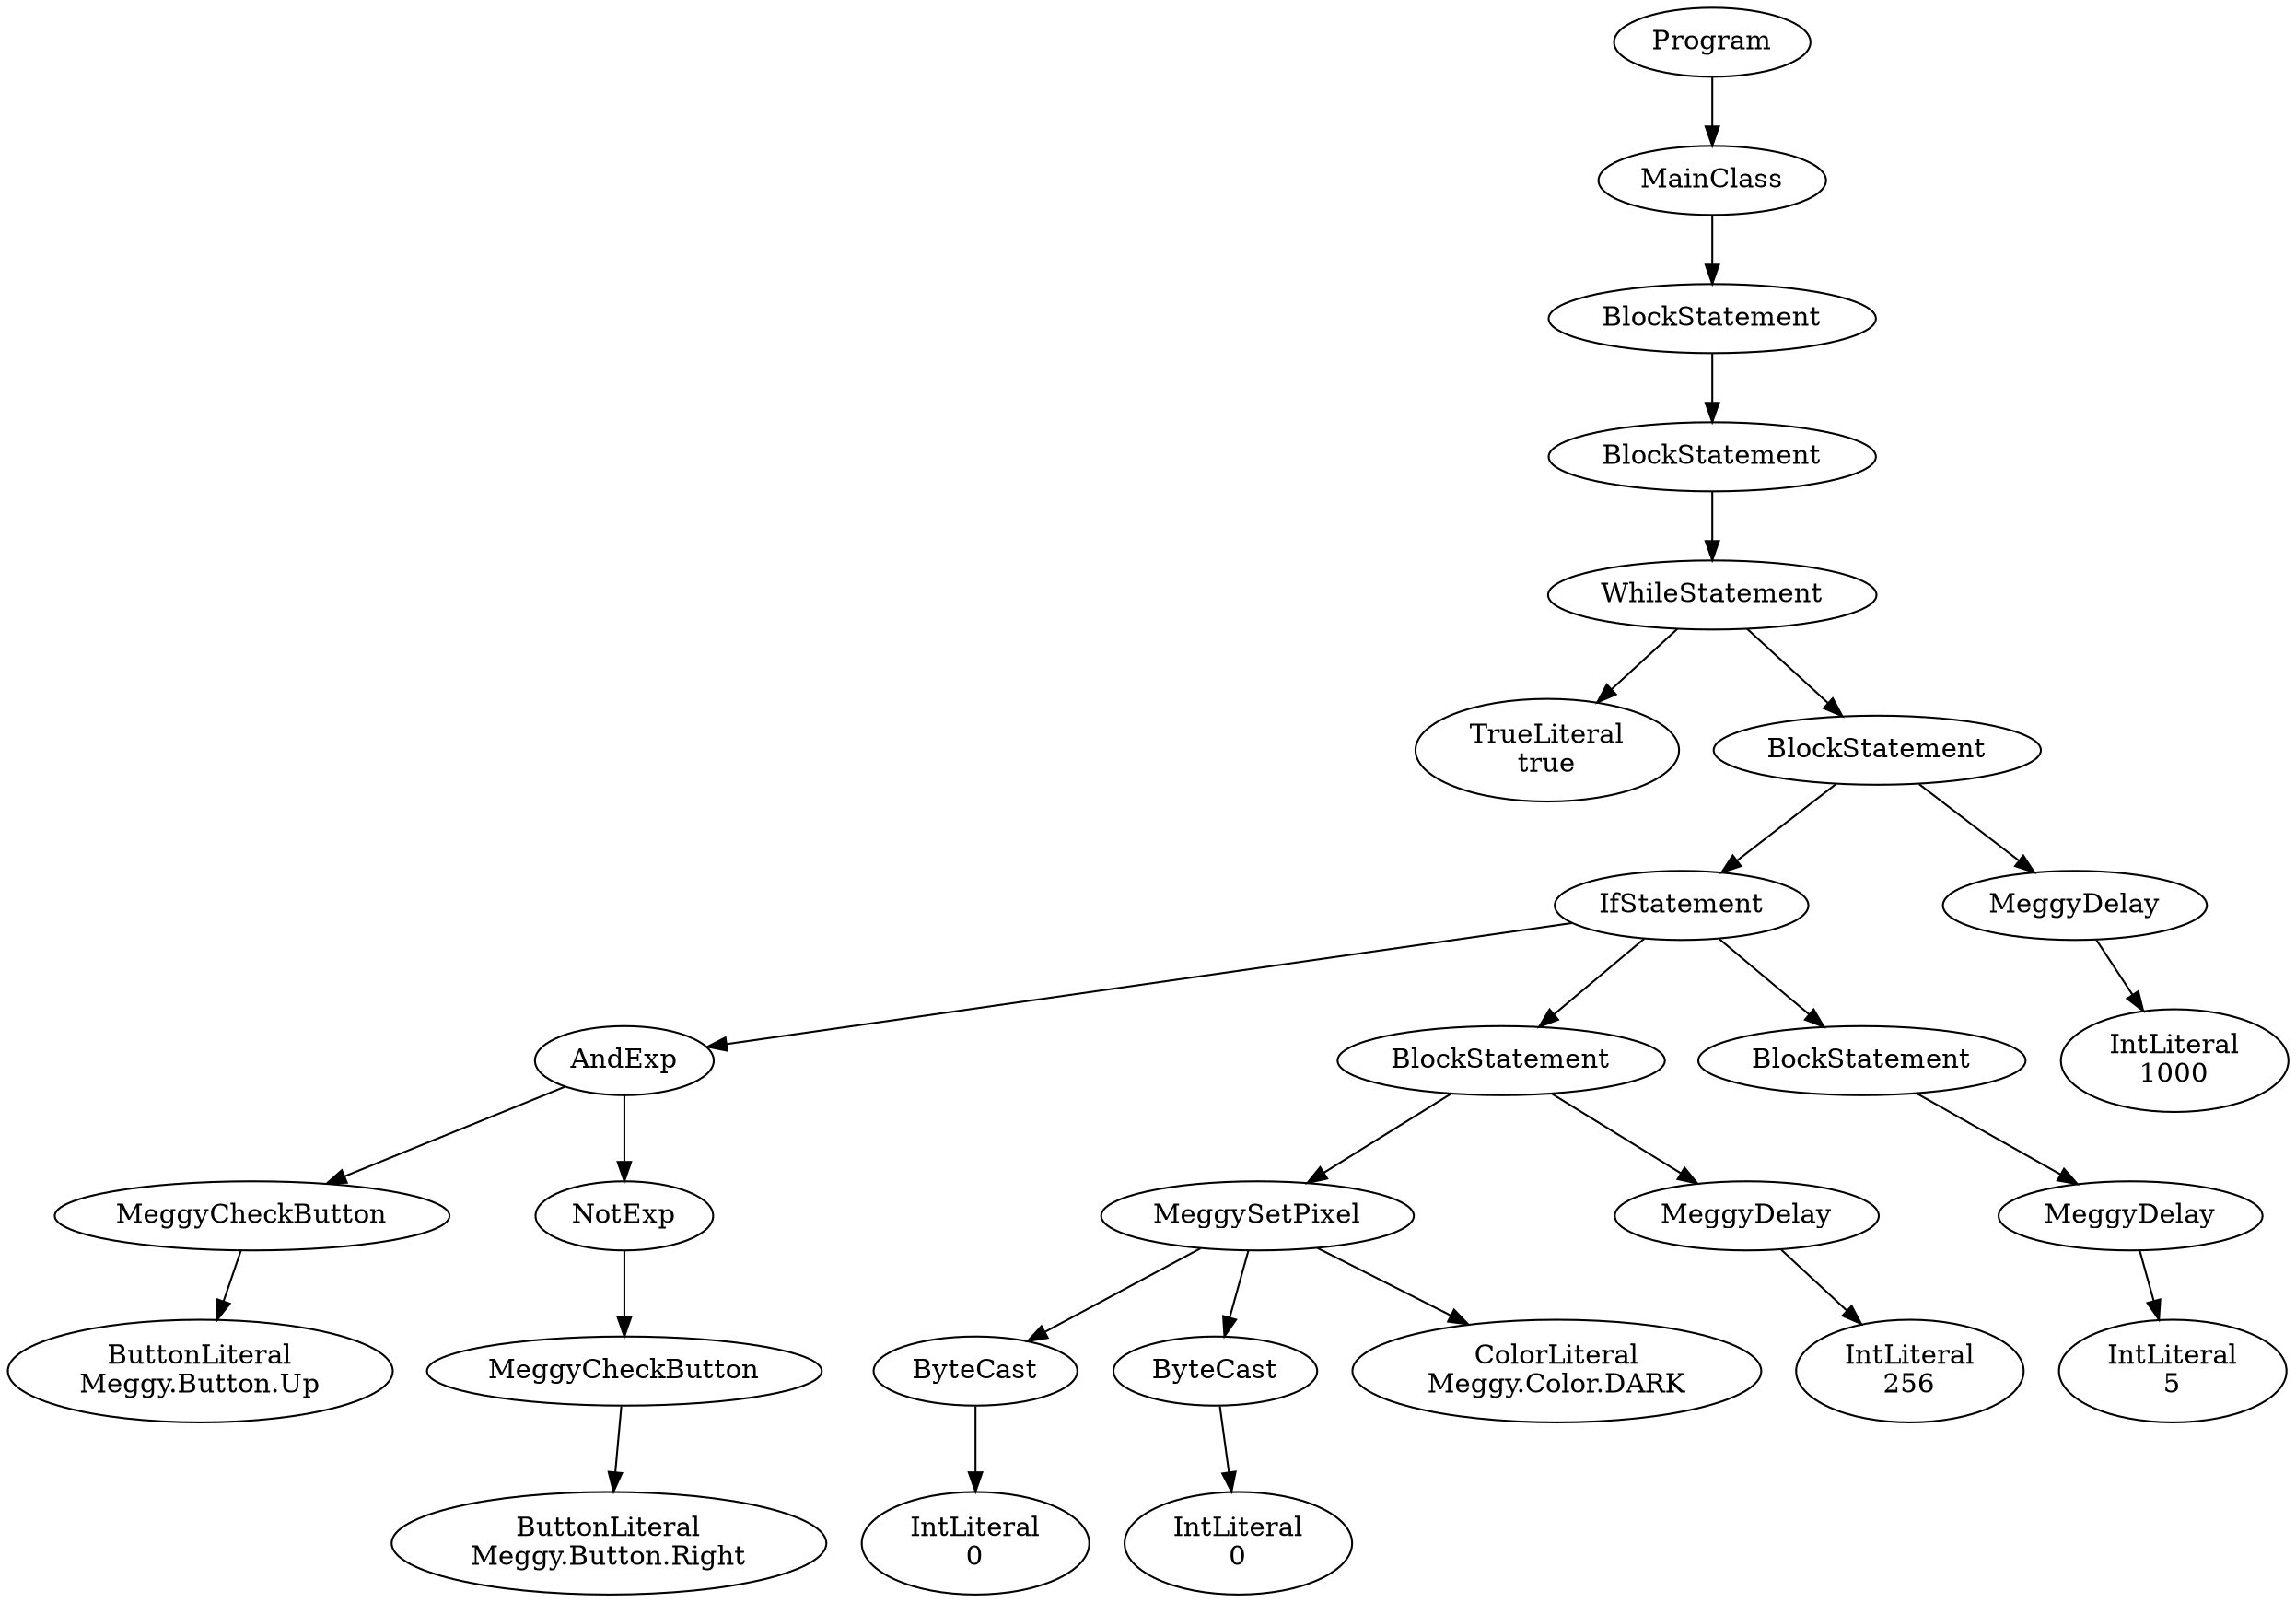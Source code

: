 digraph ASTGraph {
0 [ label="Program" ];
1 [ label="MainClass" ];
0 -> 1
2 [ label="BlockStatement" ];
1 -> 2
3 [ label="BlockStatement" ];
2 -> 3
4 [ label="WhileStatement" ];
3 -> 4
5 [ label="TrueLiteral\ntrue" ];
4 -> 5
6 [ label="BlockStatement" ];
4 -> 6
7 [ label="IfStatement" ];
6 -> 7
8 [ label="AndExp" ];
7 -> 8
9 [ label="MeggyCheckButton" ];
8 -> 9
10 [ label="ButtonLiteral\nMeggy.Button.Up" ];
9 -> 10
11 [ label="NotExp" ];
8 -> 11
12 [ label="MeggyCheckButton" ];
11 -> 12
13 [ label="ButtonLiteral\nMeggy.Button.Right" ];
12 -> 13
14 [ label="BlockStatement" ];
7 -> 14
15 [ label="MeggySetPixel" ];
14 -> 15
16 [ label="ByteCast" ];
15 -> 16
17 [ label="IntLiteral\n0" ];
16 -> 17
18 [ label="ByteCast" ];
15 -> 18
19 [ label="IntLiteral\n0" ];
18 -> 19
20 [ label="ColorLiteral\nMeggy.Color.DARK" ];
15 -> 20
21 [ label="MeggyDelay" ];
14 -> 21
22 [ label="IntLiteral\n256" ];
21 -> 22
23 [ label="BlockStatement" ];
7 -> 23
24 [ label="MeggyDelay" ];
23 -> 24
25 [ label="IntLiteral\n5" ];
24 -> 25
26 [ label="MeggyDelay" ];
6 -> 26
27 [ label="IntLiteral\n1000" ];
26 -> 27
}
